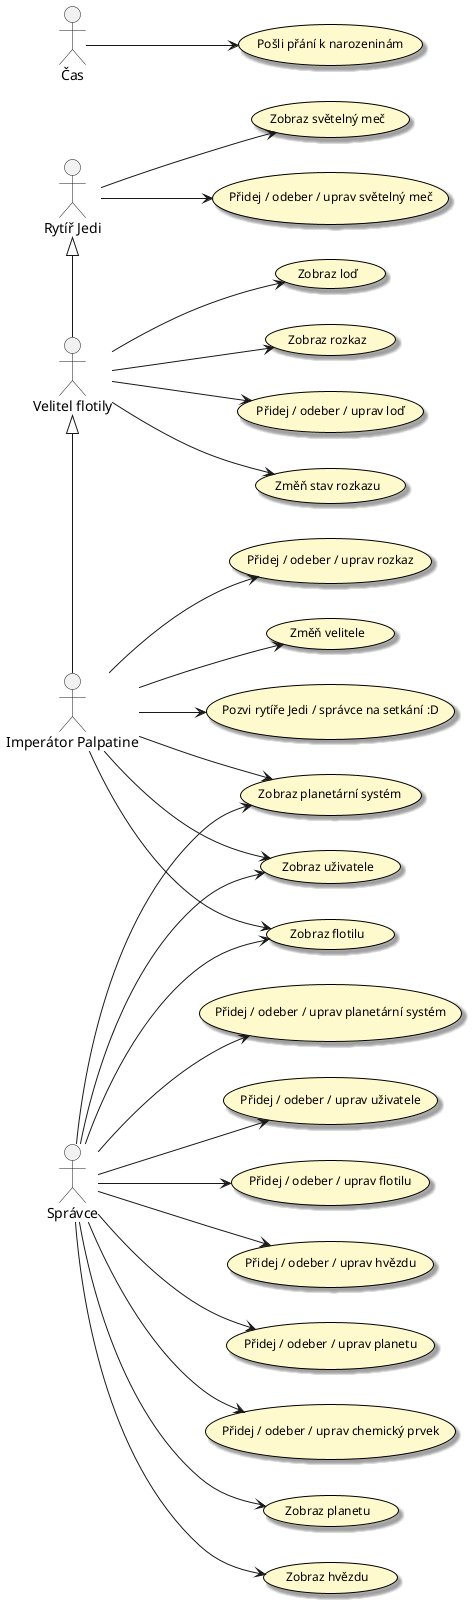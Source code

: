 @startuml

' Vynutíme, aby se vše řadilo zleva doprava (resp. shora dolů)
left to right direction

' Nastavíme vzhled
skinparam actorStyle sticky

skinparam UseCase {
    FontSize 12
    FontColor black
    FontName "Arial"
    Shadowing true
    BackgroundColor lemonchiffon
    BorderColor black
    BorderThickness 1
}

' ------------------------------------------------------------------------------

' AKTÉŘI
actor "Čas" as Time
actor "Rytíř Jedi" as User
actor "Velitel flotily" as FleetCommander
actor "Imperátor Palpatine" as Emperor
actor "Správce" as Admin

' GENERALIZACE / SPECIALIZACE
User <|- FleetCommander
FleetCommander <|- Emperor

' ------------------------------------------------------------------------------

' ČAS
(Time) --> (Pošli přání k narozeninám)

' UŽIVATEL
(User) --> (Zobraz světelný meč)
(User) --> (Přidej / odeber / uprav světelný meč)

' VELITEL FLOTILY
(FleetCommander) --> (Zobraz loď)
(FleetCommander) --> (Zobraz rozkaz)
(FleetCommander) --> (Přidej / odeber / uprav loď)
(FleetCommander) --> (Změň stav rozkazu)

' IMPERÁTOR
(Emperor) --> (Zobraz planetární systém)
(Emperor) --> (Zobraz uživatele)
(Emperor) --> (Zobraz flotilu)
(Emperor) --> (Přidej / odeber / uprav rozkaz)
(Emperor) --> (Změň velitele)
(Emperor) --> (Pozvi rytíře Jedi / správce na setkání :D)

' SPRÁVCE
(Admin) --> (Zobraz planetární systém)
(Admin) --> (Zobraz uživatele)
(Admin) --> (Zobraz flotilu)
(Admin) --> (Zobraz planetu)
(Admin) --> (Zobraz hvězdu)
(Admin) --> (Přidej / odeber / uprav planetární systém)
(Admin) --> (Přidej / odeber / uprav uživatele)
(Admin) --> (Přidej / odeber / uprav flotilu)
(Admin) --> (Přidej / odeber / uprav hvězdu)
(Admin) --> (Přidej / odeber / uprav planetu)
(Admin) --> (Přidej / odeber / uprav chemický prvek)

@enduml
